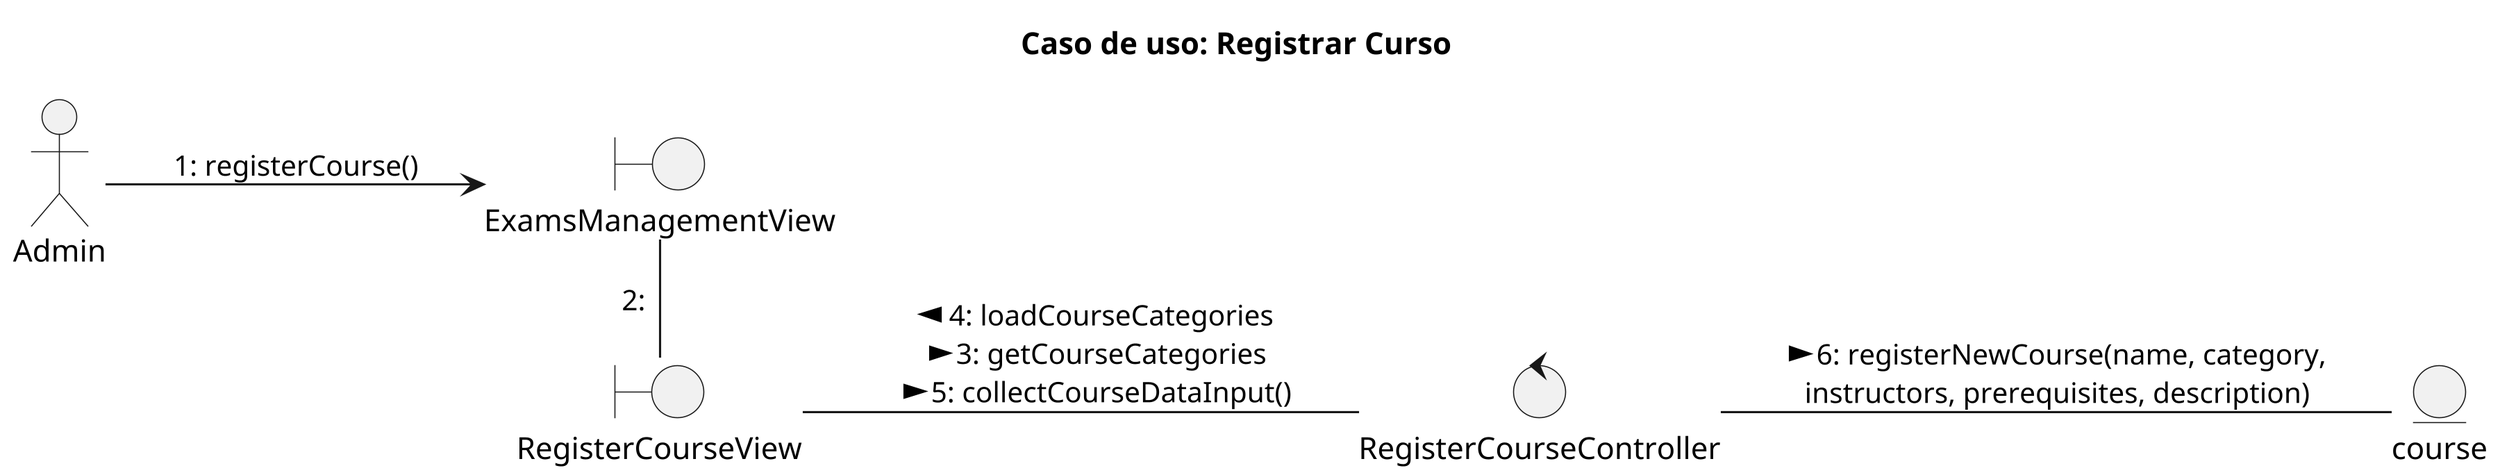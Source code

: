 @startuml "Diagrama de colaboracion"

title "Caso de uso: Registrar Curso"

left to right direction

skinparam Dpi 300

actor "Admin" as ad
boundary "ExamsManagementView" as EMV
boundary "RegisterCourseView" as RCV
control "RegisterCourseController" as RCC
entity "course" as cou

ad-->EMV : 1: registerCourse()
EMV-RCV : 2:
RCV--RCC : 4: loadCourseCategories <\n3: getCourseCategories >\n5: collectCourseDataInput() >
RCC--cou :6: registerNewCourse(name, category, >\ninstructors, prerequisites, description)


@enduml
